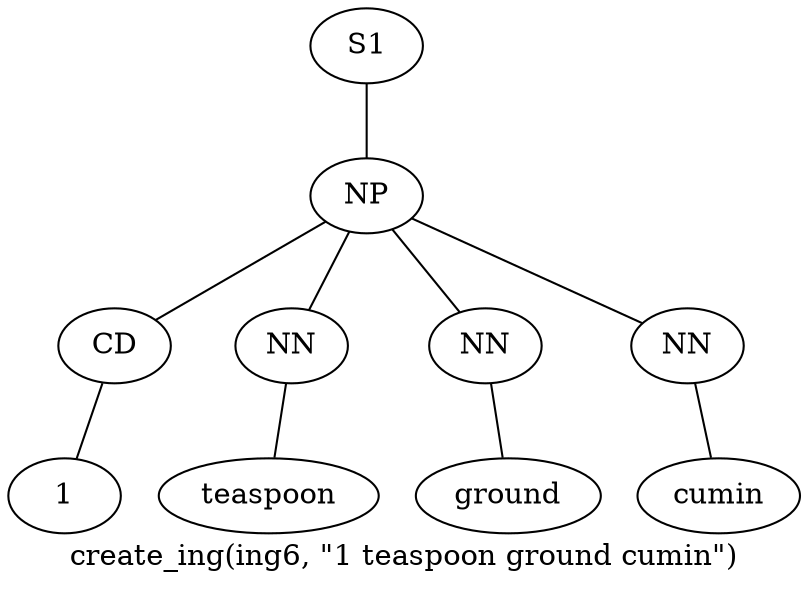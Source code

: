 graph SyntaxGraph {
	label = "create_ing(ing6, \"1 teaspoon ground cumin\")";
	Node0 [label="S1"];
	Node1 [label="NP"];
	Node2 [label="CD"];
	Node3 [label="1"];
	Node4 [label="NN"];
	Node5 [label="teaspoon"];
	Node6 [label="NN"];
	Node7 [label="ground"];
	Node8 [label="NN"];
	Node9 [label="cumin"];

	Node0 -- Node1;
	Node1 -- Node2;
	Node1 -- Node4;
	Node1 -- Node6;
	Node1 -- Node8;
	Node2 -- Node3;
	Node4 -- Node5;
	Node6 -- Node7;
	Node8 -- Node9;
}